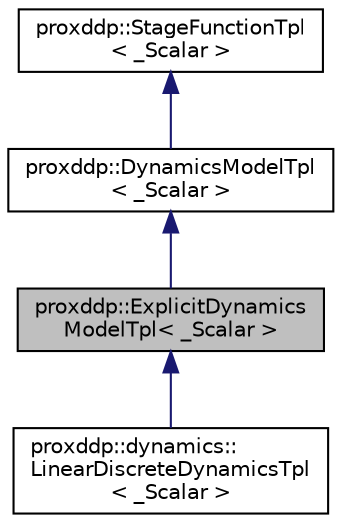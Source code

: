 digraph "proxddp::ExplicitDynamicsModelTpl&lt; _Scalar &gt;"
{
 // LATEX_PDF_SIZE
  bgcolor="transparent";
  edge [fontname="Helvetica",fontsize="10",labelfontname="Helvetica",labelfontsize="10"];
  node [fontname="Helvetica",fontsize="10",shape=record];
  Node1 [label="proxddp::ExplicitDynamics\lModelTpl\< _Scalar \>",height=0.2,width=0.4,color="black", fillcolor="grey75", style="filled", fontcolor="black",tooltip="Explicit forward dynamics model ."];
  Node2 -> Node1 [dir="back",color="midnightblue",fontsize="10",style="solid",fontname="Helvetica"];
  Node2 [label="proxddp::DynamicsModelTpl\l\< _Scalar \>",height=0.2,width=0.4,color="black",URL="$structproxddp_1_1DynamicsModelTpl.html",tooltip="Dynamics model: describes system dynamics through an implicit relation ."];
  Node3 -> Node2 [dir="back",color="midnightblue",fontsize="10",style="solid",fontname="Helvetica"];
  Node3 [label="proxddp::StageFunctionTpl\l\< _Scalar \>",height=0.2,width=0.4,color="black",URL="$structproxddp_1_1StageFunctionTpl.html",tooltip="Class representing ternary functions ."];
  Node1 -> Node4 [dir="back",color="midnightblue",fontsize="10",style="solid",fontname="Helvetica"];
  Node4 [label="proxddp::dynamics::\lLinearDiscreteDynamicsTpl\l\< _Scalar \>",height=0.2,width=0.4,color="black",URL="$structproxddp_1_1dynamics_1_1LinearDiscreteDynamicsTpl.html",tooltip="Discrete explicit linear dynamics."];
}
